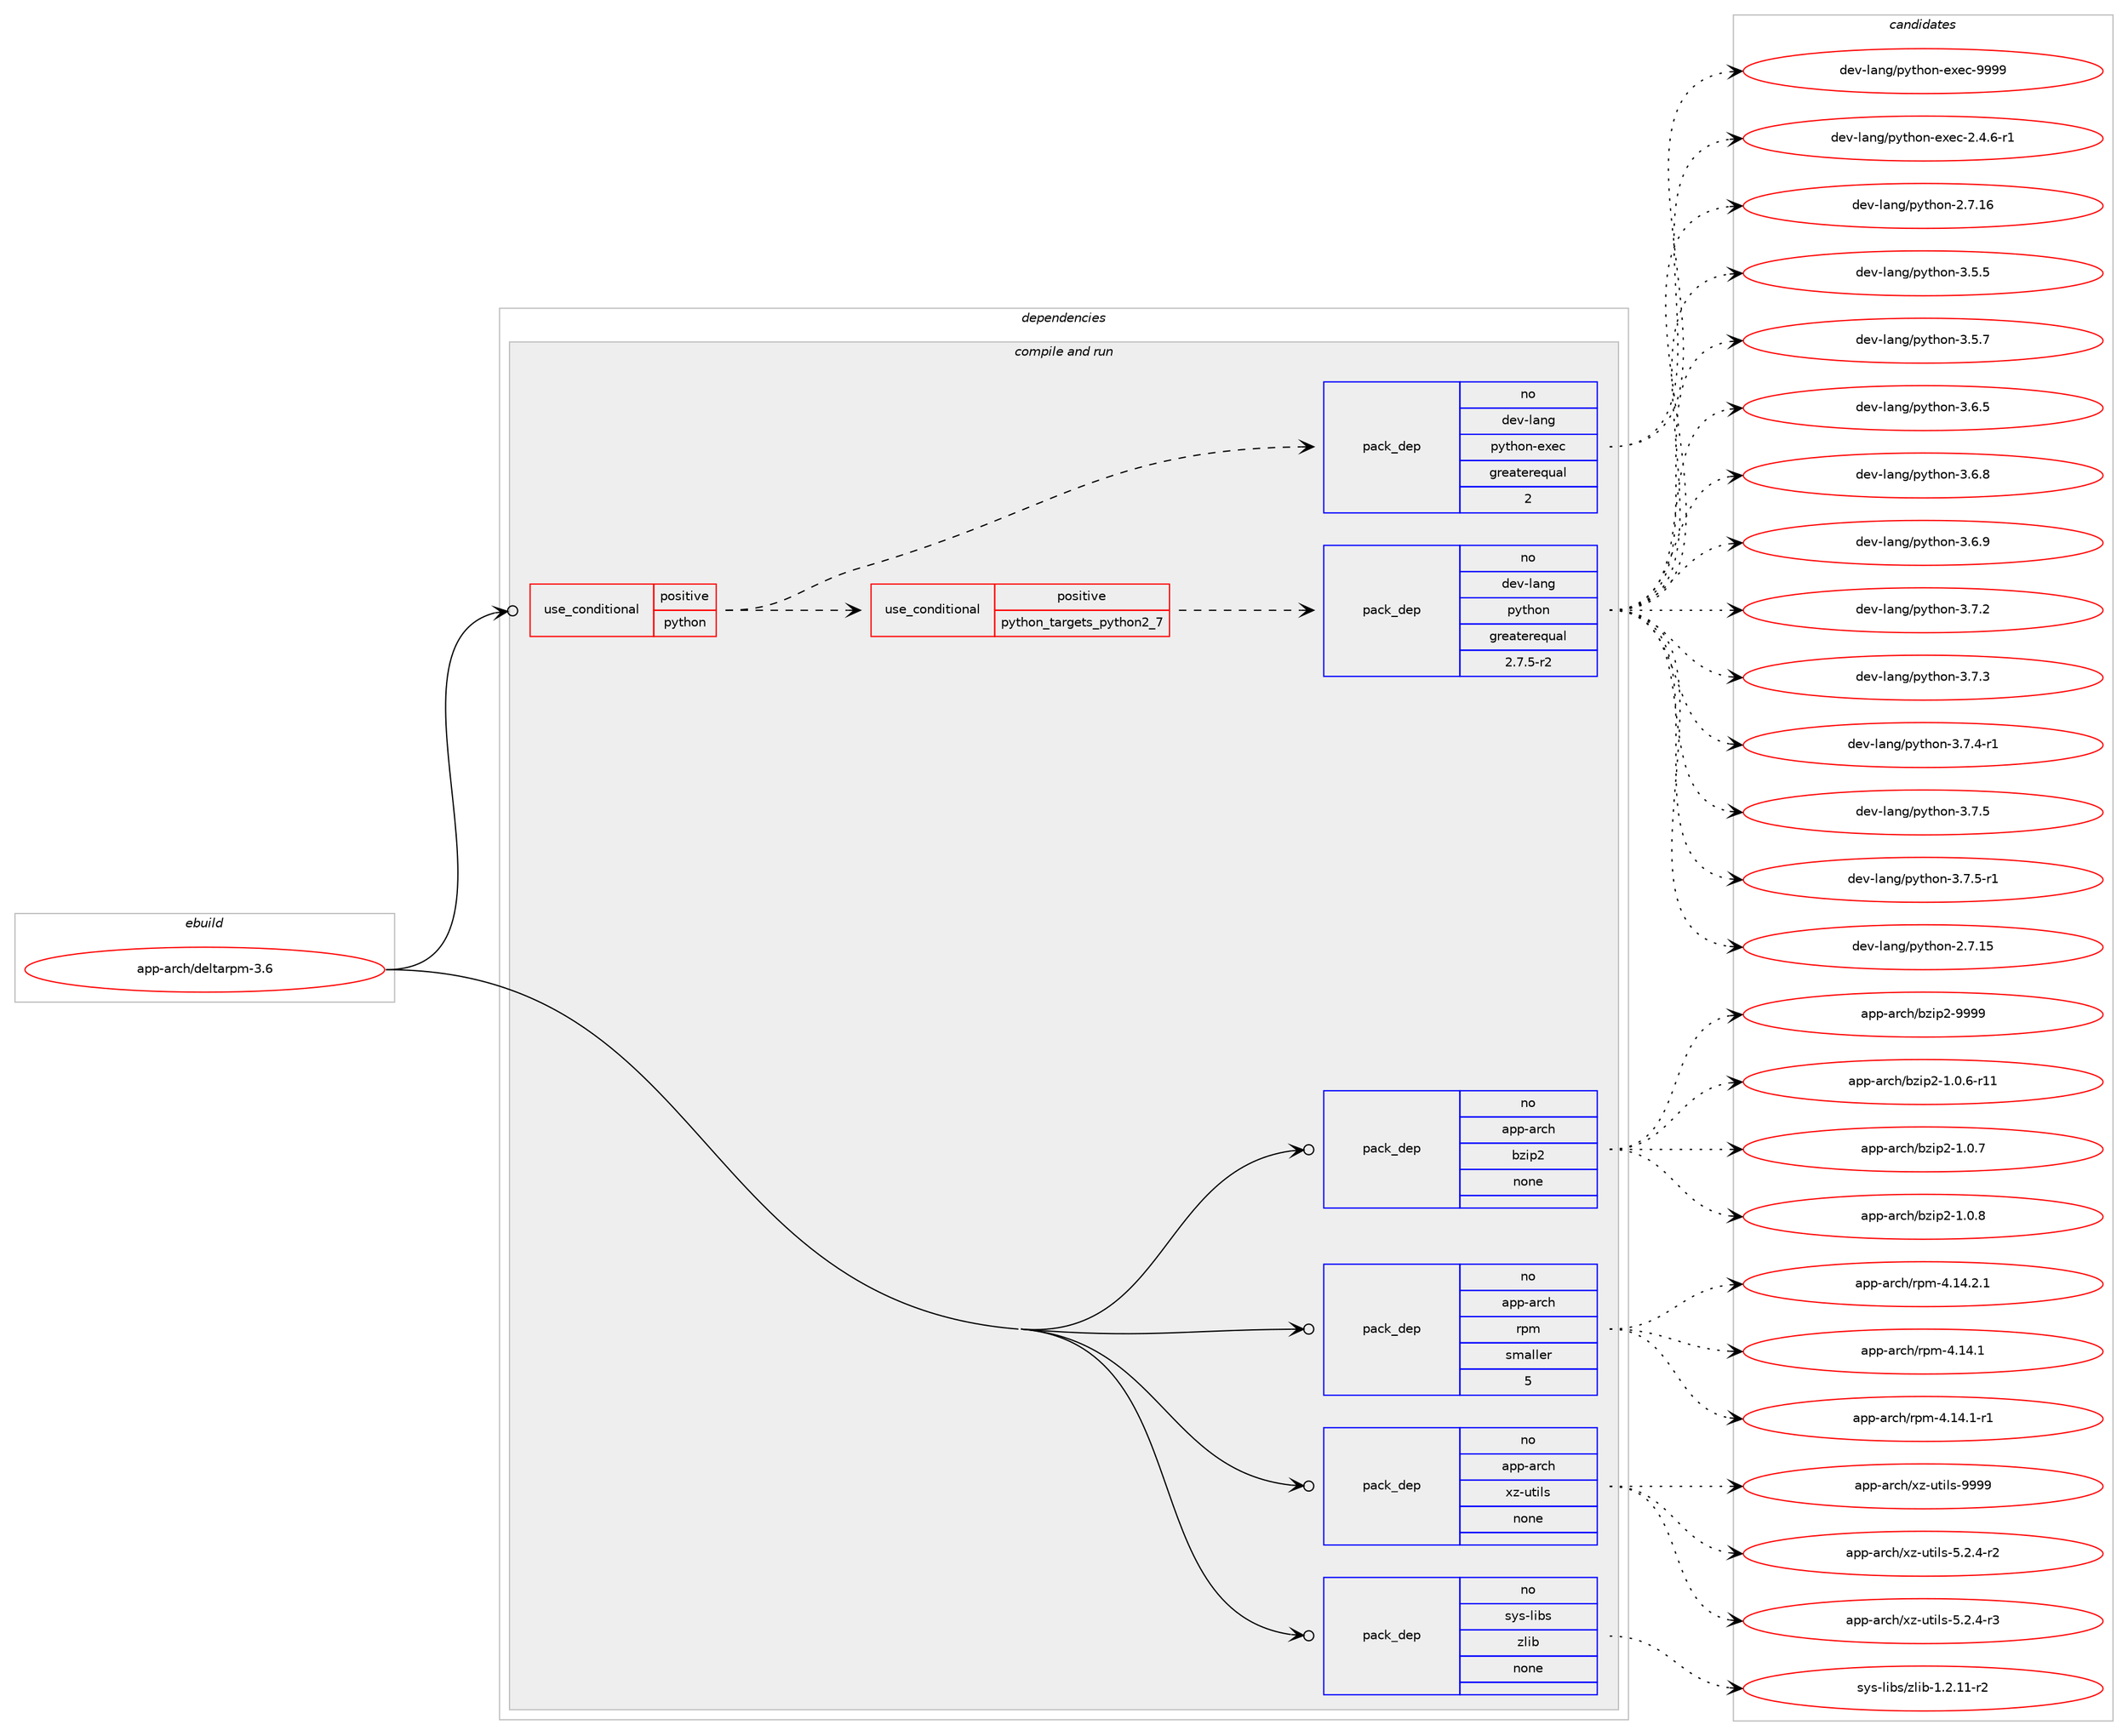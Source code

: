 digraph prolog {

# *************
# Graph options
# *************

newrank=true;
concentrate=true;
compound=true;
graph [rankdir=LR,fontname=Helvetica,fontsize=10,ranksep=1.5];#, ranksep=2.5, nodesep=0.2];
edge  [arrowhead=vee];
node  [fontname=Helvetica,fontsize=10];

# **********
# The ebuild
# **********

subgraph cluster_leftcol {
color=gray;
rank=same;
label=<<i>ebuild</i>>;
id [label="app-arch/deltarpm-3.6", color=red, width=4, href="../app-arch/deltarpm-3.6.svg"];
}

# ****************
# The dependencies
# ****************

subgraph cluster_midcol {
color=gray;
label=<<i>dependencies</i>>;
subgraph cluster_compile {
fillcolor="#eeeeee";
style=filled;
label=<<i>compile</i>>;
}
subgraph cluster_compileandrun {
fillcolor="#eeeeee";
style=filled;
label=<<i>compile and run</i>>;
subgraph cond112605 {
dependency472364 [label=<<TABLE BORDER="0" CELLBORDER="1" CELLSPACING="0" CELLPADDING="4"><TR><TD ROWSPAN="3" CELLPADDING="10">use_conditional</TD></TR><TR><TD>positive</TD></TR><TR><TD>python</TD></TR></TABLE>>, shape=none, color=red];
subgraph cond112606 {
dependency472365 [label=<<TABLE BORDER="0" CELLBORDER="1" CELLSPACING="0" CELLPADDING="4"><TR><TD ROWSPAN="3" CELLPADDING="10">use_conditional</TD></TR><TR><TD>positive</TD></TR><TR><TD>python_targets_python2_7</TD></TR></TABLE>>, shape=none, color=red];
subgraph pack351186 {
dependency472366 [label=<<TABLE BORDER="0" CELLBORDER="1" CELLSPACING="0" CELLPADDING="4" WIDTH="220"><TR><TD ROWSPAN="6" CELLPADDING="30">pack_dep</TD></TR><TR><TD WIDTH="110">no</TD></TR><TR><TD>dev-lang</TD></TR><TR><TD>python</TD></TR><TR><TD>greaterequal</TD></TR><TR><TD>2.7.5-r2</TD></TR></TABLE>>, shape=none, color=blue];
}
dependency472365:e -> dependency472366:w [weight=20,style="dashed",arrowhead="vee"];
}
dependency472364:e -> dependency472365:w [weight=20,style="dashed",arrowhead="vee"];
subgraph pack351187 {
dependency472367 [label=<<TABLE BORDER="0" CELLBORDER="1" CELLSPACING="0" CELLPADDING="4" WIDTH="220"><TR><TD ROWSPAN="6" CELLPADDING="30">pack_dep</TD></TR><TR><TD WIDTH="110">no</TD></TR><TR><TD>dev-lang</TD></TR><TR><TD>python-exec</TD></TR><TR><TD>greaterequal</TD></TR><TR><TD>2</TD></TR></TABLE>>, shape=none, color=blue];
}
dependency472364:e -> dependency472367:w [weight=20,style="dashed",arrowhead="vee"];
}
id:e -> dependency472364:w [weight=20,style="solid",arrowhead="odotvee"];
subgraph pack351188 {
dependency472368 [label=<<TABLE BORDER="0" CELLBORDER="1" CELLSPACING="0" CELLPADDING="4" WIDTH="220"><TR><TD ROWSPAN="6" CELLPADDING="30">pack_dep</TD></TR><TR><TD WIDTH="110">no</TD></TR><TR><TD>app-arch</TD></TR><TR><TD>bzip2</TD></TR><TR><TD>none</TD></TR><TR><TD></TD></TR></TABLE>>, shape=none, color=blue];
}
id:e -> dependency472368:w [weight=20,style="solid",arrowhead="odotvee"];
subgraph pack351189 {
dependency472369 [label=<<TABLE BORDER="0" CELLBORDER="1" CELLSPACING="0" CELLPADDING="4" WIDTH="220"><TR><TD ROWSPAN="6" CELLPADDING="30">pack_dep</TD></TR><TR><TD WIDTH="110">no</TD></TR><TR><TD>app-arch</TD></TR><TR><TD>rpm</TD></TR><TR><TD>smaller</TD></TR><TR><TD>5</TD></TR></TABLE>>, shape=none, color=blue];
}
id:e -> dependency472369:w [weight=20,style="solid",arrowhead="odotvee"];
subgraph pack351190 {
dependency472370 [label=<<TABLE BORDER="0" CELLBORDER="1" CELLSPACING="0" CELLPADDING="4" WIDTH="220"><TR><TD ROWSPAN="6" CELLPADDING="30">pack_dep</TD></TR><TR><TD WIDTH="110">no</TD></TR><TR><TD>app-arch</TD></TR><TR><TD>xz-utils</TD></TR><TR><TD>none</TD></TR><TR><TD></TD></TR></TABLE>>, shape=none, color=blue];
}
id:e -> dependency472370:w [weight=20,style="solid",arrowhead="odotvee"];
subgraph pack351191 {
dependency472371 [label=<<TABLE BORDER="0" CELLBORDER="1" CELLSPACING="0" CELLPADDING="4" WIDTH="220"><TR><TD ROWSPAN="6" CELLPADDING="30">pack_dep</TD></TR><TR><TD WIDTH="110">no</TD></TR><TR><TD>sys-libs</TD></TR><TR><TD>zlib</TD></TR><TR><TD>none</TD></TR><TR><TD></TD></TR></TABLE>>, shape=none, color=blue];
}
id:e -> dependency472371:w [weight=20,style="solid",arrowhead="odotvee"];
}
subgraph cluster_run {
fillcolor="#eeeeee";
style=filled;
label=<<i>run</i>>;
}
}

# **************
# The candidates
# **************

subgraph cluster_choices {
rank=same;
color=gray;
label=<<i>candidates</i>>;

subgraph choice351186 {
color=black;
nodesep=1;
choice10010111845108971101034711212111610411111045504655464953 [label="dev-lang/python-2.7.15", color=red, width=4,href="../dev-lang/python-2.7.15.svg"];
choice10010111845108971101034711212111610411111045504655464954 [label="dev-lang/python-2.7.16", color=red, width=4,href="../dev-lang/python-2.7.16.svg"];
choice100101118451089711010347112121116104111110455146534653 [label="dev-lang/python-3.5.5", color=red, width=4,href="../dev-lang/python-3.5.5.svg"];
choice100101118451089711010347112121116104111110455146534655 [label="dev-lang/python-3.5.7", color=red, width=4,href="../dev-lang/python-3.5.7.svg"];
choice100101118451089711010347112121116104111110455146544653 [label="dev-lang/python-3.6.5", color=red, width=4,href="../dev-lang/python-3.6.5.svg"];
choice100101118451089711010347112121116104111110455146544656 [label="dev-lang/python-3.6.8", color=red, width=4,href="../dev-lang/python-3.6.8.svg"];
choice100101118451089711010347112121116104111110455146544657 [label="dev-lang/python-3.6.9", color=red, width=4,href="../dev-lang/python-3.6.9.svg"];
choice100101118451089711010347112121116104111110455146554650 [label="dev-lang/python-3.7.2", color=red, width=4,href="../dev-lang/python-3.7.2.svg"];
choice100101118451089711010347112121116104111110455146554651 [label="dev-lang/python-3.7.3", color=red, width=4,href="../dev-lang/python-3.7.3.svg"];
choice1001011184510897110103471121211161041111104551465546524511449 [label="dev-lang/python-3.7.4-r1", color=red, width=4,href="../dev-lang/python-3.7.4-r1.svg"];
choice100101118451089711010347112121116104111110455146554653 [label="dev-lang/python-3.7.5", color=red, width=4,href="../dev-lang/python-3.7.5.svg"];
choice1001011184510897110103471121211161041111104551465546534511449 [label="dev-lang/python-3.7.5-r1", color=red, width=4,href="../dev-lang/python-3.7.5-r1.svg"];
dependency472366:e -> choice10010111845108971101034711212111610411111045504655464953:w [style=dotted,weight="100"];
dependency472366:e -> choice10010111845108971101034711212111610411111045504655464954:w [style=dotted,weight="100"];
dependency472366:e -> choice100101118451089711010347112121116104111110455146534653:w [style=dotted,weight="100"];
dependency472366:e -> choice100101118451089711010347112121116104111110455146534655:w [style=dotted,weight="100"];
dependency472366:e -> choice100101118451089711010347112121116104111110455146544653:w [style=dotted,weight="100"];
dependency472366:e -> choice100101118451089711010347112121116104111110455146544656:w [style=dotted,weight="100"];
dependency472366:e -> choice100101118451089711010347112121116104111110455146544657:w [style=dotted,weight="100"];
dependency472366:e -> choice100101118451089711010347112121116104111110455146554650:w [style=dotted,weight="100"];
dependency472366:e -> choice100101118451089711010347112121116104111110455146554651:w [style=dotted,weight="100"];
dependency472366:e -> choice1001011184510897110103471121211161041111104551465546524511449:w [style=dotted,weight="100"];
dependency472366:e -> choice100101118451089711010347112121116104111110455146554653:w [style=dotted,weight="100"];
dependency472366:e -> choice1001011184510897110103471121211161041111104551465546534511449:w [style=dotted,weight="100"];
}
subgraph choice351187 {
color=black;
nodesep=1;
choice10010111845108971101034711212111610411111045101120101994550465246544511449 [label="dev-lang/python-exec-2.4.6-r1", color=red, width=4,href="../dev-lang/python-exec-2.4.6-r1.svg"];
choice10010111845108971101034711212111610411111045101120101994557575757 [label="dev-lang/python-exec-9999", color=red, width=4,href="../dev-lang/python-exec-9999.svg"];
dependency472367:e -> choice10010111845108971101034711212111610411111045101120101994550465246544511449:w [style=dotted,weight="100"];
dependency472367:e -> choice10010111845108971101034711212111610411111045101120101994557575757:w [style=dotted,weight="100"];
}
subgraph choice351188 {
color=black;
nodesep=1;
choice97112112459711499104479812210511250454946484654451144949 [label="app-arch/bzip2-1.0.6-r11", color=red, width=4,href="../app-arch/bzip2-1.0.6-r11.svg"];
choice97112112459711499104479812210511250454946484655 [label="app-arch/bzip2-1.0.7", color=red, width=4,href="../app-arch/bzip2-1.0.7.svg"];
choice97112112459711499104479812210511250454946484656 [label="app-arch/bzip2-1.0.8", color=red, width=4,href="../app-arch/bzip2-1.0.8.svg"];
choice971121124597114991044798122105112504557575757 [label="app-arch/bzip2-9999", color=red, width=4,href="../app-arch/bzip2-9999.svg"];
dependency472368:e -> choice97112112459711499104479812210511250454946484654451144949:w [style=dotted,weight="100"];
dependency472368:e -> choice97112112459711499104479812210511250454946484655:w [style=dotted,weight="100"];
dependency472368:e -> choice97112112459711499104479812210511250454946484656:w [style=dotted,weight="100"];
dependency472368:e -> choice971121124597114991044798122105112504557575757:w [style=dotted,weight="100"];
}
subgraph choice351189 {
color=black;
nodesep=1;
choice971121124597114991044711411210945524649524649 [label="app-arch/rpm-4.14.1", color=red, width=4,href="../app-arch/rpm-4.14.1.svg"];
choice9711211245971149910447114112109455246495246494511449 [label="app-arch/rpm-4.14.1-r1", color=red, width=4,href="../app-arch/rpm-4.14.1-r1.svg"];
choice9711211245971149910447114112109455246495246504649 [label="app-arch/rpm-4.14.2.1", color=red, width=4,href="../app-arch/rpm-4.14.2.1.svg"];
dependency472369:e -> choice971121124597114991044711411210945524649524649:w [style=dotted,weight="100"];
dependency472369:e -> choice9711211245971149910447114112109455246495246494511449:w [style=dotted,weight="100"];
dependency472369:e -> choice9711211245971149910447114112109455246495246504649:w [style=dotted,weight="100"];
}
subgraph choice351190 {
color=black;
nodesep=1;
choice9711211245971149910447120122451171161051081154553465046524511450 [label="app-arch/xz-utils-5.2.4-r2", color=red, width=4,href="../app-arch/xz-utils-5.2.4-r2.svg"];
choice9711211245971149910447120122451171161051081154553465046524511451 [label="app-arch/xz-utils-5.2.4-r3", color=red, width=4,href="../app-arch/xz-utils-5.2.4-r3.svg"];
choice9711211245971149910447120122451171161051081154557575757 [label="app-arch/xz-utils-9999", color=red, width=4,href="../app-arch/xz-utils-9999.svg"];
dependency472370:e -> choice9711211245971149910447120122451171161051081154553465046524511450:w [style=dotted,weight="100"];
dependency472370:e -> choice9711211245971149910447120122451171161051081154553465046524511451:w [style=dotted,weight="100"];
dependency472370:e -> choice9711211245971149910447120122451171161051081154557575757:w [style=dotted,weight="100"];
}
subgraph choice351191 {
color=black;
nodesep=1;
choice11512111545108105981154712210810598454946504649494511450 [label="sys-libs/zlib-1.2.11-r2", color=red, width=4,href="../sys-libs/zlib-1.2.11-r2.svg"];
dependency472371:e -> choice11512111545108105981154712210810598454946504649494511450:w [style=dotted,weight="100"];
}
}

}
